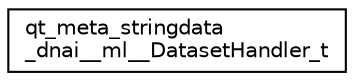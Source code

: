 digraph "Graphical Class Hierarchy"
{
  edge [fontname="Helvetica",fontsize="10",labelfontname="Helvetica",labelfontsize="10"];
  node [fontname="Helvetica",fontsize="10",shape=record];
  rankdir="LR";
  Node1 [label="qt_meta_stringdata\l_dnai__ml__DatasetHandler_t",height=0.2,width=0.4,color="black", fillcolor="white", style="filled",URL="$structqt__meta__stringdata__dnai____ml_____dataset_handler__t.html"];
}
